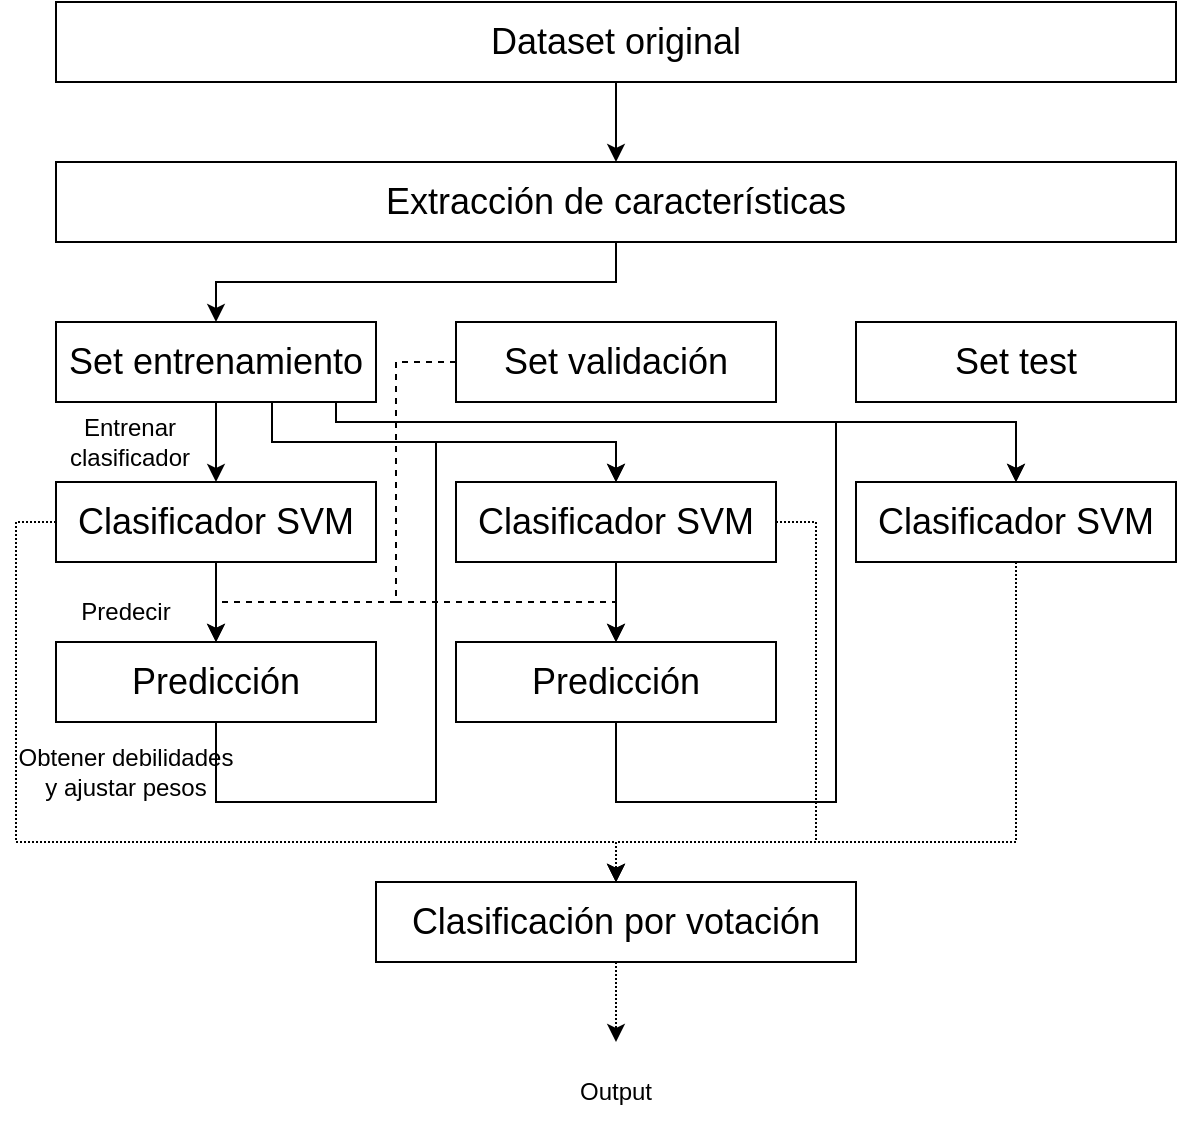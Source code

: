 <mxfile version="14.8.1" type="device"><diagram id="KwAeA98R_QFVPiyC9FqH" name="Page-1"><mxGraphModel dx="981" dy="544" grid="1" gridSize="10" guides="1" tooltips="1" connect="1" arrows="1" fold="1" page="1" pageScale="1" pageWidth="850" pageHeight="1100" math="0" shadow="0"><root><mxCell id="0"/><mxCell id="1" parent="0"/><mxCell id="En6REHaGkhjO3FxRYknd-18" style="edgeStyle=orthogonalEdgeStyle;rounded=0;orthogonalLoop=1;jettySize=auto;html=1;" edge="1" parent="1" source="En6REHaGkhjO3FxRYknd-1" target="En6REHaGkhjO3FxRYknd-4"><mxGeometry relative="1" as="geometry"/></mxCell><mxCell id="En6REHaGkhjO3FxRYknd-1" value="&lt;font style=&quot;font-size: 18px&quot;&gt;Dataset original&lt;br&gt;&lt;/font&gt;" style="rounded=0;whiteSpace=wrap;html=1;" vertex="1" parent="1"><mxGeometry x="120" y="80" width="560" height="40" as="geometry"/></mxCell><mxCell id="En6REHaGkhjO3FxRYknd-22" style="edgeStyle=orthogonalEdgeStyle;rounded=0;orthogonalLoop=1;jettySize=auto;html=1;" edge="1" parent="1" source="En6REHaGkhjO3FxRYknd-2" target="En6REHaGkhjO3FxRYknd-11"><mxGeometry relative="1" as="geometry"/></mxCell><mxCell id="En6REHaGkhjO3FxRYknd-46" style="edgeStyle=orthogonalEdgeStyle;rounded=0;orthogonalLoop=1;jettySize=auto;html=1;dashed=1;dashPattern=1 1;" edge="1" parent="1" source="En6REHaGkhjO3FxRYknd-2" target="En6REHaGkhjO3FxRYknd-29"><mxGeometry relative="1" as="geometry"><Array as="points"><mxPoint x="100" y="340"/><mxPoint x="100" y="500"/><mxPoint x="400" y="500"/></Array></mxGeometry></mxCell><mxCell id="En6REHaGkhjO3FxRYknd-2" value="&lt;div&gt;&lt;font style=&quot;font-size: 18px&quot;&gt;Clasificador SVM&lt;/font&gt;&lt;/div&gt;" style="rounded=0;whiteSpace=wrap;html=1;" vertex="1" parent="1"><mxGeometry x="120" y="320" width="160" height="40" as="geometry"/></mxCell><mxCell id="En6REHaGkhjO3FxRYknd-17" style="edgeStyle=orthogonalEdgeStyle;rounded=0;orthogonalLoop=1;jettySize=auto;html=1;" edge="1" parent="1" source="En6REHaGkhjO3FxRYknd-4" target="En6REHaGkhjO3FxRYknd-19"><mxGeometry relative="1" as="geometry"><mxPoint x="420" y="250" as="targetPoint"/></mxGeometry></mxCell><mxCell id="En6REHaGkhjO3FxRYknd-4" value="&lt;font style=&quot;font-size: 18px&quot;&gt;Extracción de características&lt;br&gt;&lt;/font&gt;" style="rounded=0;whiteSpace=wrap;html=1;" vertex="1" parent="1"><mxGeometry x="120" y="160" width="560" height="40" as="geometry"/></mxCell><mxCell id="En6REHaGkhjO3FxRYknd-12" style="edgeStyle=orthogonalEdgeStyle;rounded=0;orthogonalLoop=1;jettySize=auto;html=1;" edge="1" parent="1" source="En6REHaGkhjO3FxRYknd-11" target="En6REHaGkhjO3FxRYknd-32"><mxGeometry relative="1" as="geometry"><mxPoint x="370" y="360" as="targetPoint"/><Array as="points"><mxPoint x="200" y="480"/><mxPoint x="310" y="480"/><mxPoint x="310" y="300"/><mxPoint x="400" y="300"/></Array></mxGeometry></mxCell><mxCell id="En6REHaGkhjO3FxRYknd-11" value="&lt;font style=&quot;font-size: 18px&quot;&gt;Predicción&lt;br&gt;&lt;/font&gt;" style="rounded=0;whiteSpace=wrap;html=1;" vertex="1" parent="1"><mxGeometry x="120" y="400" width="160" height="40" as="geometry"/></mxCell><mxCell id="En6REHaGkhjO3FxRYknd-14" value="Entrenar clasificador" style="text;html=1;strokeColor=none;fillColor=none;align=center;verticalAlign=middle;whiteSpace=wrap;rounded=0;" vertex="1" parent="1"><mxGeometry x="122" y="275" width="70" height="50" as="geometry"/></mxCell><mxCell id="En6REHaGkhjO3FxRYknd-20" style="edgeStyle=orthogonalEdgeStyle;rounded=0;orthogonalLoop=1;jettySize=auto;html=1;" edge="1" parent="1" source="En6REHaGkhjO3FxRYknd-19" target="En6REHaGkhjO3FxRYknd-2"><mxGeometry relative="1" as="geometry"/></mxCell><mxCell id="En6REHaGkhjO3FxRYknd-30" style="edgeStyle=orthogonalEdgeStyle;rounded=0;orthogonalLoop=1;jettySize=auto;html=1;exitX=0.675;exitY=1.003;exitDx=0;exitDy=0;exitPerimeter=0;" edge="1" parent="1" source="En6REHaGkhjO3FxRYknd-19" target="En6REHaGkhjO3FxRYknd-32"><mxGeometry relative="1" as="geometry"><mxPoint x="410" y="320" as="targetPoint"/><mxPoint x="240" y="280" as="sourcePoint"/><Array as="points"><mxPoint x="228" y="300"/><mxPoint x="400" y="300"/></Array></mxGeometry></mxCell><mxCell id="En6REHaGkhjO3FxRYknd-36" style="edgeStyle=orthogonalEdgeStyle;rounded=0;orthogonalLoop=1;jettySize=auto;html=1;" edge="1" parent="1" source="En6REHaGkhjO3FxRYknd-19" target="En6REHaGkhjO3FxRYknd-33"><mxGeometry relative="1" as="geometry"><Array as="points"><mxPoint x="260" y="290"/><mxPoint x="600" y="290"/></Array></mxGeometry></mxCell><mxCell id="En6REHaGkhjO3FxRYknd-19" value="&lt;font style=&quot;font-size: 18px&quot;&gt;Set entrenamiento&lt;br&gt;&lt;/font&gt;" style="rounded=0;whiteSpace=wrap;html=1;" vertex="1" parent="1"><mxGeometry x="120" y="240" width="160" height="40" as="geometry"/></mxCell><mxCell id="En6REHaGkhjO3FxRYknd-26" style="edgeStyle=orthogonalEdgeStyle;rounded=0;orthogonalLoop=1;jettySize=auto;html=1;dashed=1;" edge="1" parent="1" source="En6REHaGkhjO3FxRYknd-24" target="En6REHaGkhjO3FxRYknd-11"><mxGeometry relative="1" as="geometry"><mxPoint x="200" y="380" as="targetPoint"/><Array as="points"><mxPoint x="290" y="260"/><mxPoint x="290" y="380"/><mxPoint x="200" y="380"/></Array></mxGeometry></mxCell><mxCell id="En6REHaGkhjO3FxRYknd-40" style="edgeStyle=orthogonalEdgeStyle;rounded=0;orthogonalLoop=1;jettySize=auto;html=1;dashed=1;" edge="1" parent="1" source="En6REHaGkhjO3FxRYknd-24" target="En6REHaGkhjO3FxRYknd-37"><mxGeometry relative="1" as="geometry"><Array as="points"><mxPoint x="290" y="260"/><mxPoint x="290" y="380"/><mxPoint x="400" y="380"/></Array></mxGeometry></mxCell><mxCell id="En6REHaGkhjO3FxRYknd-24" value="&lt;font style=&quot;font-size: 18px&quot;&gt;Set validación&lt;br&gt;&lt;/font&gt;" style="rounded=0;whiteSpace=wrap;html=1;" vertex="1" parent="1"><mxGeometry x="320" y="240" width="160" height="40" as="geometry"/></mxCell><mxCell id="En6REHaGkhjO3FxRYknd-25" value="&lt;font style=&quot;font-size: 18px&quot;&gt;Set test&lt;br&gt;&lt;/font&gt;" style="rounded=0;whiteSpace=wrap;html=1;" vertex="1" parent="1"><mxGeometry x="520" y="240" width="160" height="40" as="geometry"/></mxCell><mxCell id="En6REHaGkhjO3FxRYknd-49" style="edgeStyle=orthogonalEdgeStyle;rounded=0;orthogonalLoop=1;jettySize=auto;html=1;dashed=1;dashPattern=1 1;" edge="1" parent="1" source="En6REHaGkhjO3FxRYknd-29"><mxGeometry relative="1" as="geometry"><mxPoint x="400" y="600" as="targetPoint"/></mxGeometry></mxCell><mxCell id="En6REHaGkhjO3FxRYknd-29" value="&lt;font style=&quot;font-size: 18px&quot;&gt;Clasificación por votación&lt;br&gt;&lt;/font&gt;" style="rounded=0;whiteSpace=wrap;html=1;" vertex="1" parent="1"><mxGeometry x="280" y="520" width="240" height="40" as="geometry"/></mxCell><mxCell id="En6REHaGkhjO3FxRYknd-31" value="Obtener debilidades y ajustar pesos" style="text;html=1;strokeColor=none;fillColor=none;align=center;verticalAlign=middle;whiteSpace=wrap;rounded=0;" vertex="1" parent="1"><mxGeometry x="100" y="440" width="110" height="50" as="geometry"/></mxCell><mxCell id="En6REHaGkhjO3FxRYknd-39" style="edgeStyle=orthogonalEdgeStyle;rounded=0;orthogonalLoop=1;jettySize=auto;html=1;" edge="1" parent="1" source="En6REHaGkhjO3FxRYknd-32" target="En6REHaGkhjO3FxRYknd-37"><mxGeometry relative="1" as="geometry"/></mxCell><mxCell id="En6REHaGkhjO3FxRYknd-47" style="edgeStyle=orthogonalEdgeStyle;rounded=0;orthogonalLoop=1;jettySize=auto;html=1;dashed=1;dashPattern=1 1;entryX=0.5;entryY=0;entryDx=0;entryDy=0;" edge="1" parent="1" source="En6REHaGkhjO3FxRYknd-32" target="En6REHaGkhjO3FxRYknd-29"><mxGeometry relative="1" as="geometry"><Array as="points"><mxPoint x="500" y="340"/><mxPoint x="500" y="500"/><mxPoint x="400" y="500"/></Array></mxGeometry></mxCell><mxCell id="En6REHaGkhjO3FxRYknd-32" value="&lt;div&gt;&lt;font style=&quot;font-size: 18px&quot;&gt;Clasificador SVM&lt;/font&gt;&lt;/div&gt;" style="rounded=0;whiteSpace=wrap;html=1;" vertex="1" parent="1"><mxGeometry x="320" y="320" width="160" height="40" as="geometry"/></mxCell><mxCell id="En6REHaGkhjO3FxRYknd-48" style="edgeStyle=orthogonalEdgeStyle;rounded=0;orthogonalLoop=1;jettySize=auto;html=1;dashed=1;dashPattern=1 1;" edge="1" parent="1" source="En6REHaGkhjO3FxRYknd-33" target="En6REHaGkhjO3FxRYknd-29"><mxGeometry relative="1" as="geometry"><Array as="points"><mxPoint x="600" y="500"/><mxPoint x="400" y="500"/></Array></mxGeometry></mxCell><mxCell id="En6REHaGkhjO3FxRYknd-33" value="&lt;div&gt;&lt;font style=&quot;font-size: 18px&quot;&gt;Clasificador SVM&lt;/font&gt;&lt;/div&gt;" style="rounded=0;whiteSpace=wrap;html=1;" vertex="1" parent="1"><mxGeometry x="520" y="320" width="160" height="40" as="geometry"/></mxCell><mxCell id="En6REHaGkhjO3FxRYknd-44" style="edgeStyle=orthogonalEdgeStyle;rounded=0;orthogonalLoop=1;jettySize=auto;html=1;" edge="1" parent="1" source="En6REHaGkhjO3FxRYknd-37" target="En6REHaGkhjO3FxRYknd-33"><mxGeometry relative="1" as="geometry"><Array as="points"><mxPoint x="400" y="480"/><mxPoint x="510" y="480"/><mxPoint x="510" y="290"/><mxPoint x="600" y="290"/></Array></mxGeometry></mxCell><mxCell id="En6REHaGkhjO3FxRYknd-37" value="&lt;font style=&quot;font-size: 18px&quot;&gt;Predicción&lt;br&gt;&lt;/font&gt;" style="rounded=0;whiteSpace=wrap;html=1;" vertex="1" parent="1"><mxGeometry x="320" y="400" width="160" height="40" as="geometry"/></mxCell><mxCell id="En6REHaGkhjO3FxRYknd-42" value="Predecir" style="text;html=1;strokeColor=none;fillColor=none;align=center;verticalAlign=middle;whiteSpace=wrap;rounded=0;" vertex="1" parent="1"><mxGeometry x="100" y="360" width="110" height="50" as="geometry"/></mxCell><mxCell id="En6REHaGkhjO3FxRYknd-50" value="Output" style="text;html=1;strokeColor=none;fillColor=none;align=center;verticalAlign=middle;whiteSpace=wrap;rounded=0;" vertex="1" parent="1"><mxGeometry x="345" y="600" width="110" height="50" as="geometry"/></mxCell></root></mxGraphModel></diagram></mxfile>